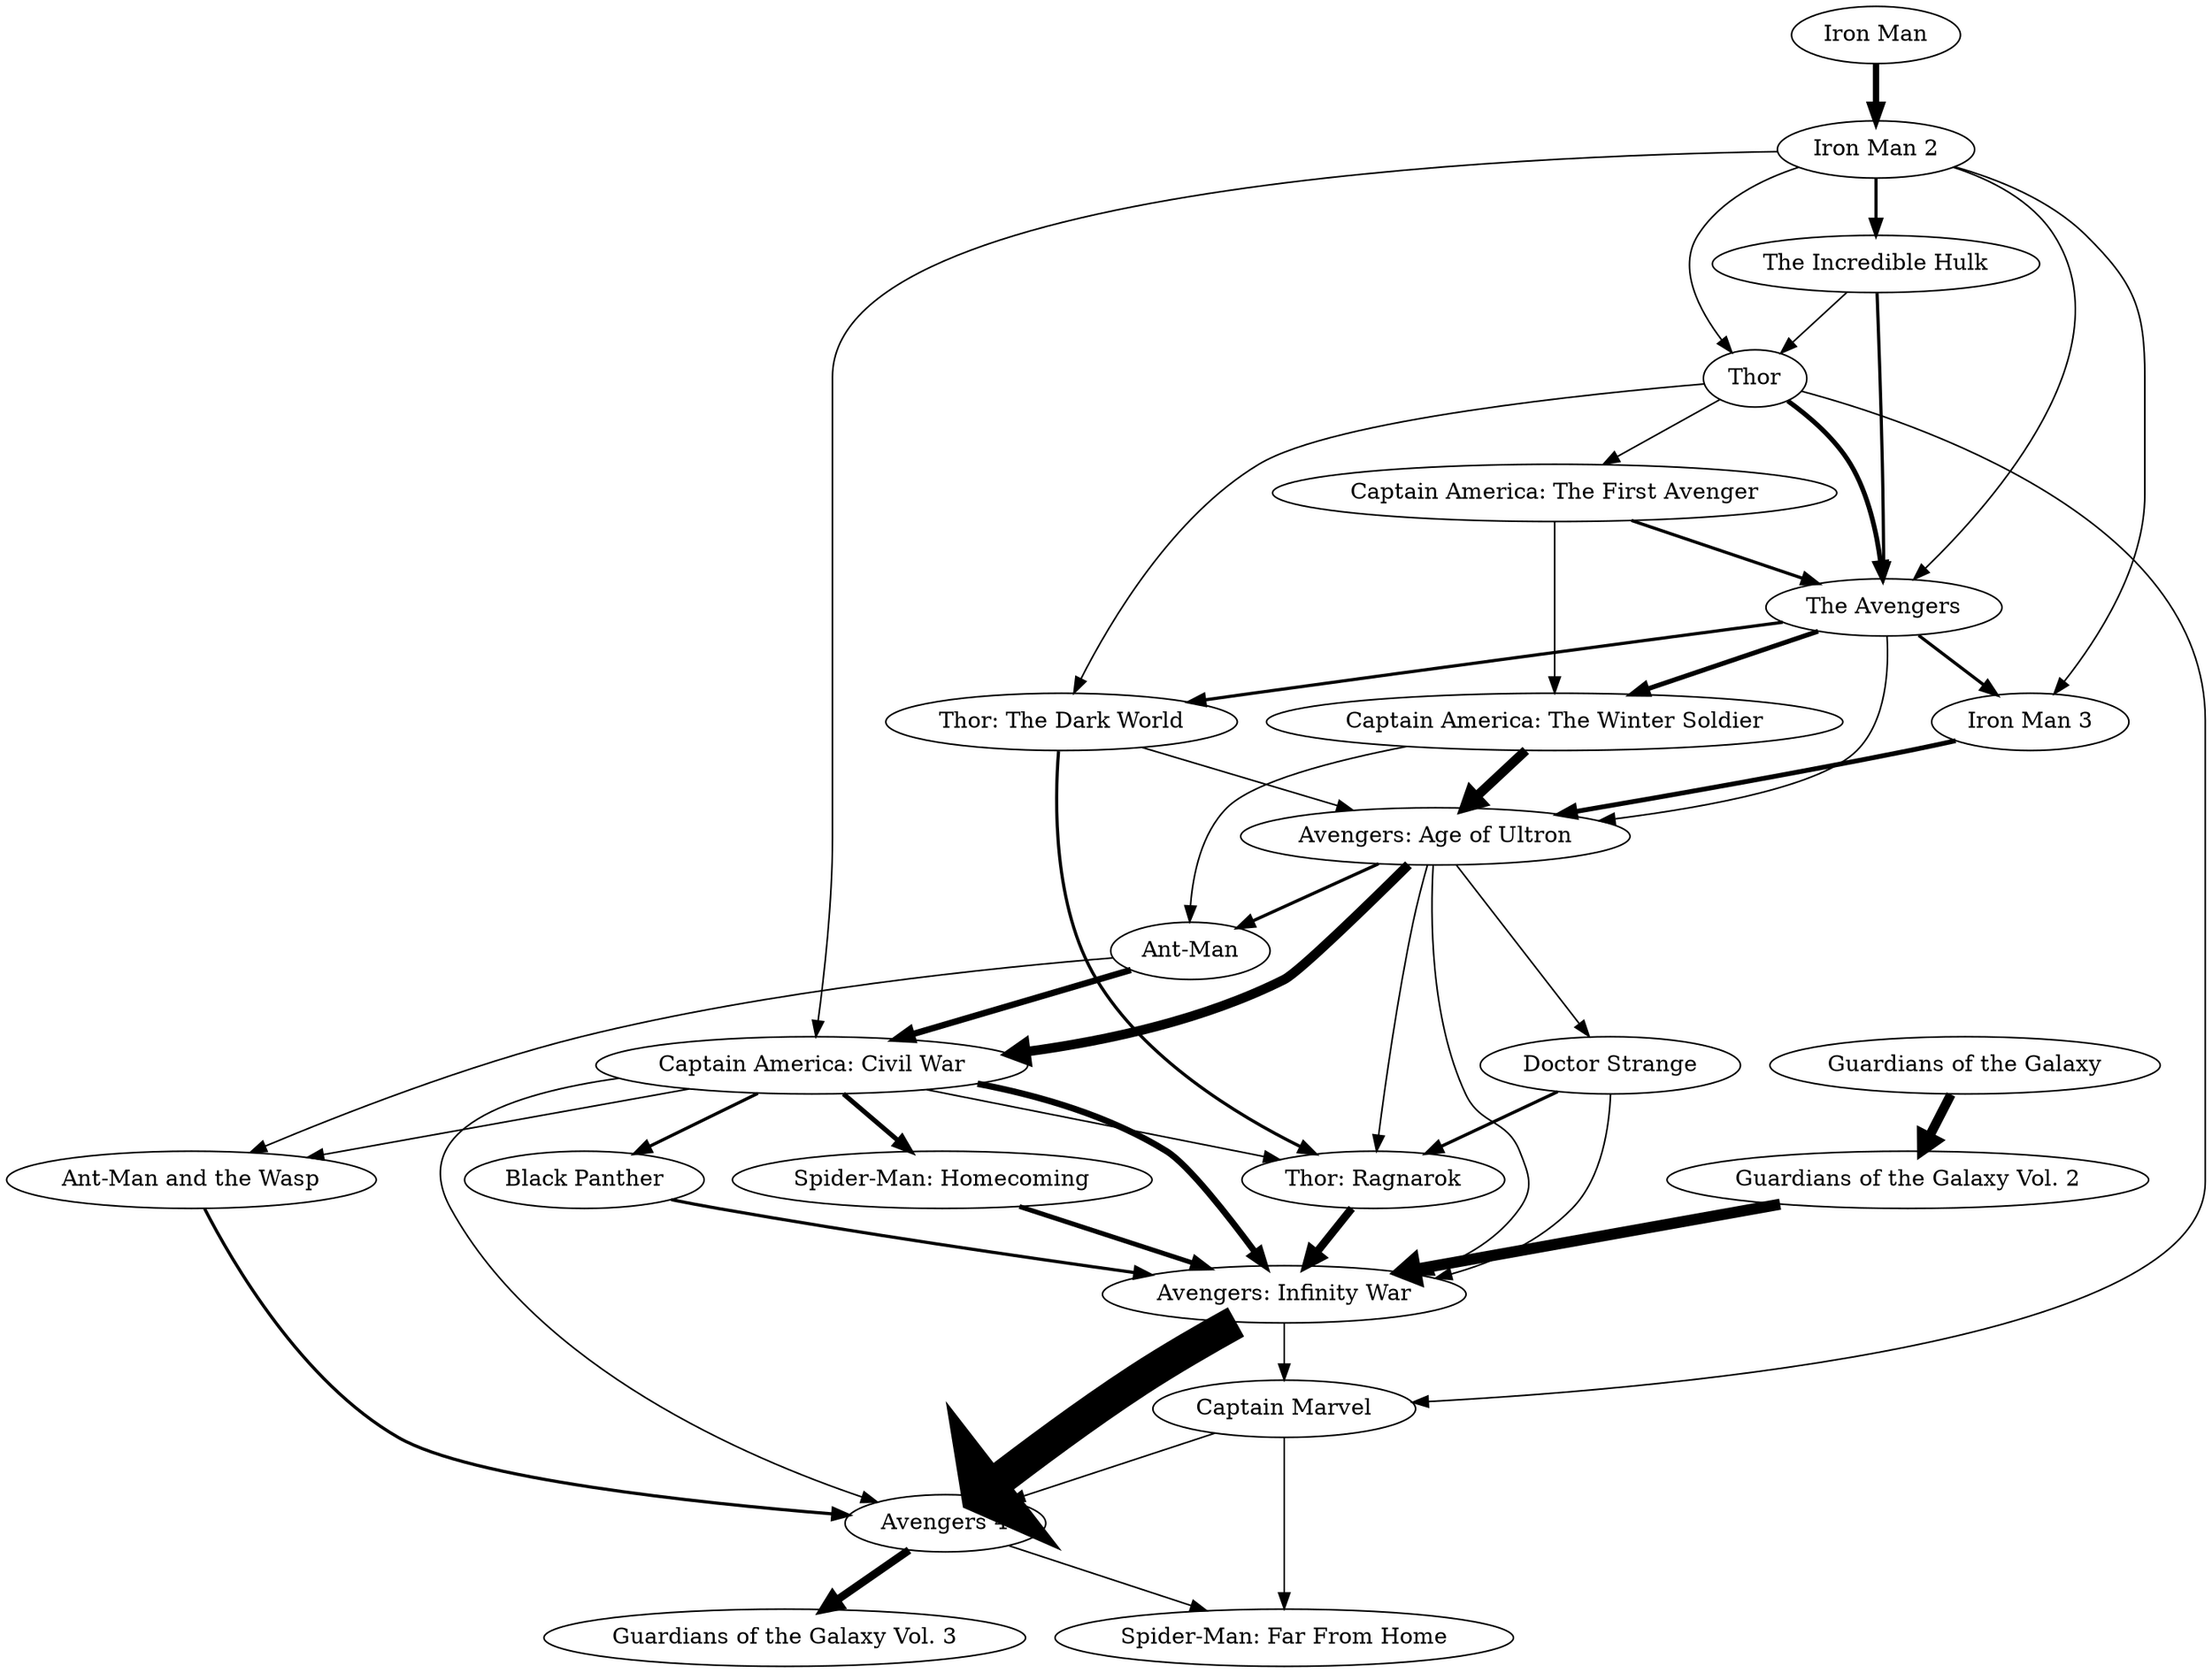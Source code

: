 digraph "marvel" {
"Thor" -> "The Avengers" [penwidth=3];
"Thor" -> "Captain America: The First Avenger" [penwidth=1];
"Thor" -> "Captain Marvel" [penwidth=1];
"Thor" -> "Thor: The Dark World" [penwidth=1];
"Spider-Man: Homecoming" -> "Avengers: Infinity War" [penwidth=3];
"Ant-Man and the Wasp" -> "Avengers 4" [penwidth=2];
"The Avengers" -> "Captain America: The Winter Soldier" [penwidth=3];
"The Avengers" -> "Iron Man 3" [penwidth=2];
"The Avengers" -> "Avengers: Age of Ultron" [penwidth=1];
"The Avengers" -> "Thor: The Dark World" [penwidth=2];
"Iron Man" -> "Iron Man 2" [penwidth=4];
"Iron Man 3" -> "Avengers: Age of Ultron" [penwidth=3];
"The Incredible Hulk" -> "Thor" [penwidth=1];
"The Incredible Hulk" -> "The Avengers" [penwidth=2];
"Doctor Strange" -> "Avengers: Infinity War" [penwidth=1];
"Doctor Strange" -> "Thor: Ragnarok" [penwidth=2];
"Iron Man 2" -> "Thor" [penwidth=1];
"Iron Man 2" -> "The Avengers" [penwidth=1];
"Iron Man 2" -> "Captain America: Civil War" [penwidth=1];
"Iron Man 2" -> "Iron Man 3" [penwidth=1];
"Iron Man 2" -> "The Incredible Hulk" [penwidth=2];
"Guardians of the Galaxy Vol. 2" -> "Avengers: Infinity War" [penwidth=7];
"Captain America: The Winter Soldier" -> "Ant-Man" [penwidth=1];
"Captain America: The Winter Soldier" -> "Avengers: Age of Ultron" [penwidth=6];
"Captain Marvel" -> "Spider-Man: Far From Home" [penwidth=1];
"Captain Marvel" -> "Avengers 4" [penwidth=1];
"Avengers 4" -> "Spider-Man: Far From Home" [penwidth=1];
"Avengers 4" -> "Guardians of the Galaxy Vol. 3" [penwidth=5];
"Avengers: Age of Ultron" -> "Doctor Strange" [penwidth=1];
"Avengers: Age of Ultron" -> "Captain America: Civil War" [penwidth=6];
"Avengers: Age of Ultron" -> "Ant-Man" [penwidth=2];
"Avengers: Age of Ultron" -> "Avengers: Infinity War" [penwidth=1];
"Avengers: Age of Ultron" -> "Thor: Ragnarok" [penwidth=1];
"Black Panther" -> "Avengers: Infinity War" [penwidth=2];
"Thor: The Dark World" -> "Avengers: Age of Ultron" [penwidth=1];
"Thor: The Dark World" -> "Thor: Ragnarok" [penwidth=2];
"Captain America: The First Avenger" -> "The Avengers" [penwidth=2];
"Captain America: The First Avenger" -> "Captain America: The Winter Soldier" [penwidth=1];
"Captain America: Civil War" -> "Avengers 4" [penwidth=1];
"Captain America: Civil War" -> "Ant-Man and the Wasp" [penwidth=1];
"Captain America: Civil War" -> "Thor: Ragnarok" [penwidth=1];
"Captain America: Civil War" -> "Black Panther" [penwidth=2];
"Captain America: Civil War" -> "Avengers: Infinity War" [penwidth=4];
"Captain America: Civil War" -> "Spider-Man: Homecoming" [penwidth=3];
"Guardians of the Galaxy" -> "Guardians of the Galaxy Vol. 2" [penwidth=6];
"Ant-Man" -> "Ant-Man and the Wasp" [penwidth=1];
"Ant-Man" -> "Captain America: Civil War" [penwidth=4];
"Avengers: Infinity War" -> "Captain Marvel" [penwidth=1];
"Avengers: Infinity War" -> "Avengers 4" [penwidth=21];
"Thor: Ragnarok" -> "Avengers: Infinity War" [penwidth=5];
}
